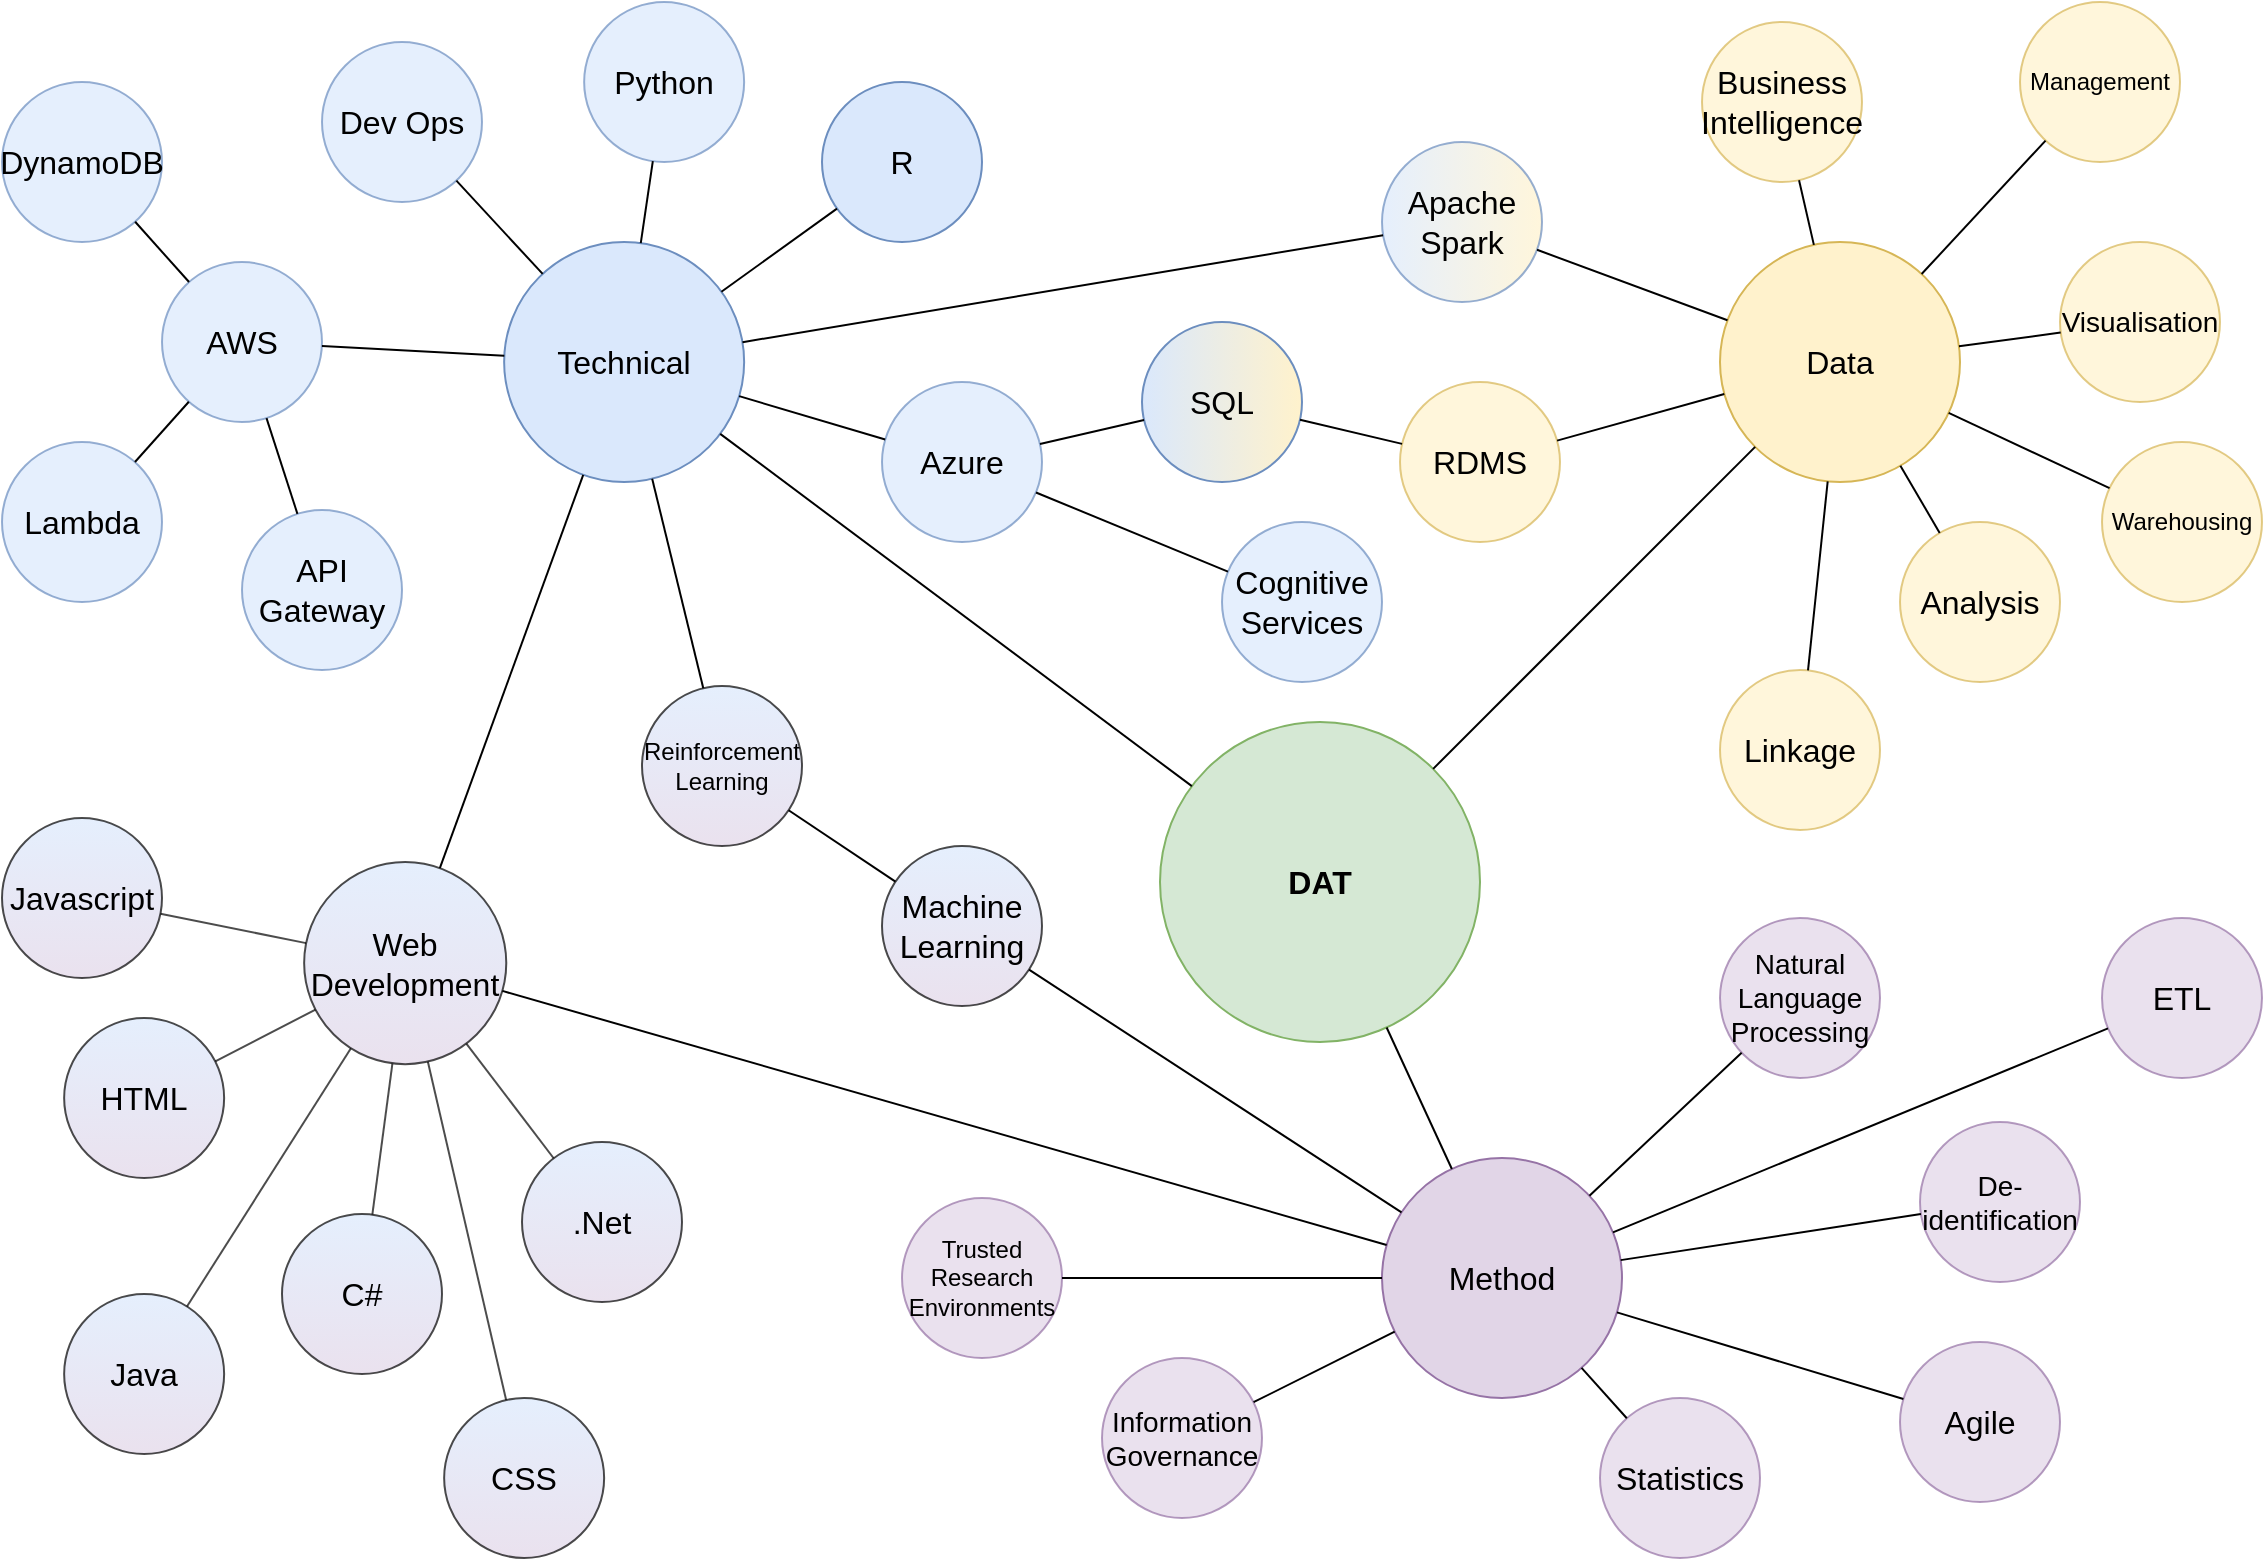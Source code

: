 <mxfile version="21.6.6" type="github">
  <diagram name="Page-1" id="RwiI079AIhKvK0Lc_4Rx">
    <mxGraphModel dx="1434" dy="790" grid="1" gridSize="10" guides="1" tooltips="1" connect="1" arrows="1" fold="1" page="1" pageScale="1" pageWidth="1169" pageHeight="827" math="0" shadow="0">
      <root>
        <mxCell id="0" />
        <mxCell id="1" parent="0" />
        <mxCell id="cw12b3K8NFvBaHwGcll2-1" value="DAT" style="ellipse;whiteSpace=wrap;html=1;aspect=fixed;fillColor=#d5e8d4;strokeColor=#82b366;fontSize=16;fontStyle=1" parent="1" vertex="1">
          <mxGeometry x="599" y="380" width="160" height="160" as="geometry" />
        </mxCell>
        <mxCell id="cw12b3K8NFvBaHwGcll2-2" value="Technical" style="ellipse;whiteSpace=wrap;html=1;aspect=fixed;fillColor=#dae8fc;strokeColor=#6c8ebf;fontSize=16;" parent="1" vertex="1">
          <mxGeometry x="271.07" y="140" width="120" height="120" as="geometry" />
        </mxCell>
        <mxCell id="cw12b3K8NFvBaHwGcll2-3" value="Data" style="ellipse;whiteSpace=wrap;html=1;aspect=fixed;fillColor=#fff2cc;strokeColor=#d6b656;fontSize=16;" parent="1" vertex="1">
          <mxGeometry x="879" y="140" width="120" height="120" as="geometry" />
        </mxCell>
        <mxCell id="cw12b3K8NFvBaHwGcll2-4" value="Method" style="ellipse;whiteSpace=wrap;html=1;aspect=fixed;fillColor=#e1d5e7;strokeColor=#9673a6;fontSize=16;" parent="1" vertex="1">
          <mxGeometry x="710" y="598" width="120" height="120" as="geometry" />
        </mxCell>
        <mxCell id="cw12b3K8NFvBaHwGcll2-5" value="Business&lt;br style=&quot;font-size: 16px;&quot;&gt;Intelligence" style="ellipse;whiteSpace=wrap;html=1;aspect=fixed;fillColor=#fff2cc;strokeColor=#d6b656;opacity=70;fontSize=16;" parent="1" vertex="1">
          <mxGeometry x="870" y="30" width="80" height="80" as="geometry" />
        </mxCell>
        <mxCell id="cw12b3K8NFvBaHwGcll2-6" value="" style="endArrow=none;html=1;rounded=0;fontSize=16;" parent="1" source="cw12b3K8NFvBaHwGcll2-1" target="cw12b3K8NFvBaHwGcll2-3" edge="1">
          <mxGeometry width="50" height="50" relative="1" as="geometry">
            <mxPoint x="869" y="280" as="sourcePoint" />
            <mxPoint x="919" y="230" as="targetPoint" />
          </mxGeometry>
        </mxCell>
        <mxCell id="cw12b3K8NFvBaHwGcll2-7" value="" style="endArrow=none;html=1;rounded=0;fontSize=16;" parent="1" source="cw12b3K8NFvBaHwGcll2-1" target="cw12b3K8NFvBaHwGcll2-2" edge="1">
          <mxGeometry width="50" height="50" relative="1" as="geometry">
            <mxPoint x="869" y="280" as="sourcePoint" />
            <mxPoint x="839" y="230" as="targetPoint" />
          </mxGeometry>
        </mxCell>
        <mxCell id="cw12b3K8NFvBaHwGcll2-8" value="" style="endArrow=none;html=1;rounded=0;fontSize=16;" parent="1" source="cw12b3K8NFvBaHwGcll2-1" target="cw12b3K8NFvBaHwGcll2-4" edge="1">
          <mxGeometry width="50" height="50" relative="1" as="geometry">
            <mxPoint x="810.227" y="450.0" as="sourcePoint" />
            <mxPoint x="1059" y="161.06" as="targetPoint" />
          </mxGeometry>
        </mxCell>
        <mxCell id="cw12b3K8NFvBaHwGcll2-9" value="" style="endArrow=none;html=1;rounded=0;fontSize=16;" parent="1" source="cw12b3K8NFvBaHwGcll2-5" target="cw12b3K8NFvBaHwGcll2-3" edge="1">
          <mxGeometry width="50" height="50" relative="1" as="geometry">
            <mxPoint x="869" y="280" as="sourcePoint" />
            <mxPoint x="919" y="230" as="targetPoint" />
          </mxGeometry>
        </mxCell>
        <mxCell id="cw12b3K8NFvBaHwGcll2-10" value="Analysis" style="ellipse;whiteSpace=wrap;html=1;aspect=fixed;fillColor=#fff2cc;strokeColor=#d6b656;opacity=70;fontSize=16;" parent="1" vertex="1">
          <mxGeometry x="969" y="280" width="80" height="80" as="geometry" />
        </mxCell>
        <mxCell id="cw12b3K8NFvBaHwGcll2-11" value="" style="endArrow=none;html=1;rounded=0;fontSize=16;" parent="1" source="cw12b3K8NFvBaHwGcll2-3" target="cw12b3K8NFvBaHwGcll2-10" edge="1">
          <mxGeometry width="50" height="50" relative="1" as="geometry">
            <mxPoint x="869" y="280" as="sourcePoint" />
            <mxPoint x="919" y="230" as="targetPoint" />
          </mxGeometry>
        </mxCell>
        <mxCell id="cw12b3K8NFvBaHwGcll2-12" value="Linkage" style="ellipse;whiteSpace=wrap;html=1;aspect=fixed;fillColor=#fff2cc;strokeColor=#d6b656;opacity=70;fontSize=16;" parent="1" vertex="1">
          <mxGeometry x="879" y="354" width="80" height="80" as="geometry" />
        </mxCell>
        <mxCell id="cw12b3K8NFvBaHwGcll2-13" value="" style="endArrow=none;html=1;rounded=0;fontSize=16;" parent="1" source="cw12b3K8NFvBaHwGcll2-12" target="cw12b3K8NFvBaHwGcll2-3" edge="1">
          <mxGeometry width="50" height="50" relative="1" as="geometry">
            <mxPoint x="869" y="280" as="sourcePoint" />
            <mxPoint x="919" y="230" as="targetPoint" />
          </mxGeometry>
        </mxCell>
        <mxCell id="cw12b3K8NFvBaHwGcll2-14" value="Management" style="ellipse;whiteSpace=wrap;html=1;aspect=fixed;fillColor=#fff2cc;strokeColor=#d6b656;opacity=70;fontSize=12;" parent="1" vertex="1">
          <mxGeometry x="1029" y="20" width="80" height="80" as="geometry" />
        </mxCell>
        <mxCell id="cw12b3K8NFvBaHwGcll2-15" value="" style="endArrow=none;html=1;rounded=0;fontSize=16;" parent="1" source="cw12b3K8NFvBaHwGcll2-3" target="cw12b3K8NFvBaHwGcll2-14" edge="1">
          <mxGeometry width="50" height="50" relative="1" as="geometry">
            <mxPoint x="869" y="280" as="sourcePoint" />
            <mxPoint x="919" y="230" as="targetPoint" />
          </mxGeometry>
        </mxCell>
        <mxCell id="cw12b3K8NFvBaHwGcll2-16" value="Visualisation" style="ellipse;whiteSpace=wrap;html=1;aspect=fixed;fillColor=#fff2cc;strokeColor=#d6b656;opacity=70;fontSize=14;" parent="1" vertex="1">
          <mxGeometry x="1049" y="140" width="80" height="80" as="geometry" />
        </mxCell>
        <mxCell id="cw12b3K8NFvBaHwGcll2-17" value="" style="endArrow=none;html=1;rounded=0;fontSize=16;" parent="1" source="cw12b3K8NFvBaHwGcll2-3" target="cw12b3K8NFvBaHwGcll2-16" edge="1">
          <mxGeometry width="50" height="50" relative="1" as="geometry">
            <mxPoint x="1069" y="280" as="sourcePoint" />
            <mxPoint x="1119" y="230" as="targetPoint" />
          </mxGeometry>
        </mxCell>
        <mxCell id="cw12b3K8NFvBaHwGcll2-18" value="Warehousing" style="ellipse;whiteSpace=wrap;html=1;aspect=fixed;fillColor=#fff2cc;strokeColor=#d6b656;opacity=70;fontSize=12;" parent="1" vertex="1">
          <mxGeometry x="1070" y="240" width="80" height="80" as="geometry" />
        </mxCell>
        <mxCell id="cw12b3K8NFvBaHwGcll2-19" value="" style="endArrow=none;html=1;rounded=0;fontSize=16;" parent="1" source="cw12b3K8NFvBaHwGcll2-3" target="cw12b3K8NFvBaHwGcll2-18" edge="1">
          <mxGeometry width="50" height="50" relative="1" as="geometry">
            <mxPoint x="1069" y="280" as="sourcePoint" />
            <mxPoint x="1119" y="230" as="targetPoint" />
          </mxGeometry>
        </mxCell>
        <mxCell id="cw12b3K8NFvBaHwGcll2-20" value="RDMS" style="ellipse;whiteSpace=wrap;html=1;aspect=fixed;fillColor=#fff2cc;strokeColor=#d6b656;opacity=70;fontSize=16;" parent="1" vertex="1">
          <mxGeometry x="719" y="210" width="80" height="80" as="geometry" />
        </mxCell>
        <mxCell id="cw12b3K8NFvBaHwGcll2-29" value="" style="endArrow=none;html=1;rounded=0;fontSize=16;" parent="1" source="cw12b3K8NFvBaHwGcll2-3" target="cw12b3K8NFvBaHwGcll2-20" edge="1">
          <mxGeometry width="50" height="50" relative="1" as="geometry">
            <mxPoint x="1069" y="280" as="sourcePoint" />
            <mxPoint x="1119" y="230" as="targetPoint" />
          </mxGeometry>
        </mxCell>
        <mxCell id="cw12b3K8NFvBaHwGcll2-30" value=".Net" style="ellipse;whiteSpace=wrap;html=1;aspect=fixed;fillColor=#dae8fc;gradientColor=#e1d5e7;opacity=70;fontSize=16;" parent="1" vertex="1">
          <mxGeometry x="280" y="590" width="80" height="80" as="geometry" />
        </mxCell>
        <mxCell id="cw12b3K8NFvBaHwGcll2-31" value="" style="endArrow=none;html=1;rounded=0;fontSize=16;fillColor=#dae8fc;gradientColor=#e1d5e7;opacity=70;" parent="1" source="cw12b3K8NFvBaHwGcll2-30" target="cw12b3K8NFvBaHwGcll2-84" edge="1">
          <mxGeometry width="50" height="50" relative="1" as="geometry">
            <mxPoint x="721.07" y="816" as="sourcePoint" />
            <mxPoint x="771.07" y="766" as="targetPoint" />
          </mxGeometry>
        </mxCell>
        <mxCell id="cw12b3K8NFvBaHwGcll2-32" value="AWS" style="ellipse;whiteSpace=wrap;html=1;aspect=fixed;fillColor=#dae8fc;strokeColor=#6c8ebf;opacity=70;fontSize=16;" parent="1" vertex="1">
          <mxGeometry x="100" y="150" width="80" height="80" as="geometry" />
        </mxCell>
        <mxCell id="cw12b3K8NFvBaHwGcll2-33" value="" style="endArrow=none;html=1;rounded=0;fontSize=16;" parent="1" source="cw12b3K8NFvBaHwGcll2-32" target="cw12b3K8NFvBaHwGcll2-2" edge="1">
          <mxGeometry width="50" height="50" relative="1" as="geometry">
            <mxPoint x="401.07" y="130" as="sourcePoint" />
            <mxPoint x="451.07" y="80" as="targetPoint" />
          </mxGeometry>
        </mxCell>
        <mxCell id="cw12b3K8NFvBaHwGcll2-34" value="SQL" style="ellipse;whiteSpace=wrap;html=1;aspect=fixed;gradientDirection=east;fillColor=#dae8fc;strokeColor=#6c8ebf;gradientColor=#fff2cc;fontSize=16;" parent="1" vertex="1">
          <mxGeometry x="590" y="180" width="80" height="80" as="geometry" />
        </mxCell>
        <mxCell id="cw12b3K8NFvBaHwGcll2-36" value="" style="endArrow=none;html=1;rounded=0;fontSize=16;" parent="1" source="cw12b3K8NFvBaHwGcll2-34" target="cw12b3K8NFvBaHwGcll2-20" edge="1">
          <mxGeometry width="50" height="50" relative="1" as="geometry">
            <mxPoint x="722" y="180" as="sourcePoint" />
            <mxPoint x="772" y="130" as="targetPoint" />
          </mxGeometry>
        </mxCell>
        <mxCell id="cw12b3K8NFvBaHwGcll2-37" value="Apache&lt;br style=&quot;font-size: 16px;&quot;&gt;Spark" style="ellipse;whiteSpace=wrap;html=1;aspect=fixed;fillColor=#dae8fc;strokeColor=#6c8ebf;opacity=70;gradientDirection=east;gradientColor=#fff2cc;fontSize=16;" parent="1" vertex="1">
          <mxGeometry x="710" y="90" width="80" height="80" as="geometry" />
        </mxCell>
        <mxCell id="cw12b3K8NFvBaHwGcll2-38" value="" style="endArrow=none;html=1;rounded=0;fontSize=16;" parent="1" source="cw12b3K8NFvBaHwGcll2-37" target="cw12b3K8NFvBaHwGcll2-2" edge="1">
          <mxGeometry width="50" height="50" relative="1" as="geometry">
            <mxPoint x="491.07" y="130" as="sourcePoint" />
            <mxPoint x="541.07" y="80" as="targetPoint" />
          </mxGeometry>
        </mxCell>
        <mxCell id="cw12b3K8NFvBaHwGcll2-39" value="API&lt;br style=&quot;font-size: 16px;&quot;&gt;Gateway" style="ellipse;whiteSpace=wrap;html=1;aspect=fixed;fillColor=#dae8fc;strokeColor=#6c8ebf;opacity=70;fontSize=16;" parent="1" vertex="1">
          <mxGeometry x="140" y="274" width="80" height="80" as="geometry" />
        </mxCell>
        <mxCell id="cw12b3K8NFvBaHwGcll2-40" value="" style="endArrow=none;html=1;rounded=0;fontSize=16;" parent="1" source="cw12b3K8NFvBaHwGcll2-32" target="cw12b3K8NFvBaHwGcll2-39" edge="1">
          <mxGeometry width="50" height="50" relative="1" as="geometry">
            <mxPoint x="621.07" y="250" as="sourcePoint" />
            <mxPoint x="671.07" y="200" as="targetPoint" />
          </mxGeometry>
        </mxCell>
        <mxCell id="cw12b3K8NFvBaHwGcll2-41" value="C#" style="ellipse;whiteSpace=wrap;html=1;aspect=fixed;fillColor=#dae8fc;gradientColor=#e1d5e7;opacity=70;fontSize=16;" parent="1" vertex="1">
          <mxGeometry x="160" y="626" width="80" height="80" as="geometry" />
        </mxCell>
        <mxCell id="cw12b3K8NFvBaHwGcll2-42" value="" style="endArrow=none;html=1;rounded=0;fontSize=16;fillColor=#dae8fc;gradientColor=#e1d5e7;opacity=70;" parent="1" source="cw12b3K8NFvBaHwGcll2-84" target="cw12b3K8NFvBaHwGcll2-41" edge="1">
          <mxGeometry width="50" height="50" relative="1" as="geometry">
            <mxPoint x="861.07" y="816" as="sourcePoint" />
            <mxPoint x="911.07" y="766" as="targetPoint" />
          </mxGeometry>
        </mxCell>
        <mxCell id="cw12b3K8NFvBaHwGcll2-43" value="Cognitive Services" style="ellipse;whiteSpace=wrap;html=1;aspect=fixed;fillColor=#dae8fc;strokeColor=#6c8ebf;opacity=70;fontSize=16;" parent="1" vertex="1">
          <mxGeometry x="630" y="280" width="80" height="80" as="geometry" />
        </mxCell>
        <mxCell id="cw12b3K8NFvBaHwGcll2-44" value="Azure" style="ellipse;whiteSpace=wrap;html=1;aspect=fixed;fillColor=#dae8fc;strokeColor=#6c8ebf;opacity=70;fontSize=16;" parent="1" vertex="1">
          <mxGeometry x="460" y="210" width="80" height="80" as="geometry" />
        </mxCell>
        <mxCell id="cw12b3K8NFvBaHwGcll2-45" value="" style="endArrow=none;html=1;rounded=0;fontSize=16;" parent="1" source="cw12b3K8NFvBaHwGcll2-44" target="cw12b3K8NFvBaHwGcll2-2" edge="1">
          <mxGeometry width="50" height="50" relative="1" as="geometry">
            <mxPoint x="469" y="210" as="sourcePoint" />
            <mxPoint x="519" y="160" as="targetPoint" />
          </mxGeometry>
        </mxCell>
        <mxCell id="cw12b3K8NFvBaHwGcll2-46" value="" style="endArrow=none;html=1;rounded=0;fontSize=16;" parent="1" source="cw12b3K8NFvBaHwGcll2-43" target="cw12b3K8NFvBaHwGcll2-44" edge="1">
          <mxGeometry width="50" height="50" relative="1" as="geometry">
            <mxPoint x="469" y="210" as="sourcePoint" />
            <mxPoint x="519" y="160" as="targetPoint" />
          </mxGeometry>
        </mxCell>
        <mxCell id="cw12b3K8NFvBaHwGcll2-47" value="CSS" style="ellipse;whiteSpace=wrap;html=1;aspect=fixed;fillColor=#dae8fc;gradientColor=#e1d5e7;opacity=70;fontSize=16;" parent="1" vertex="1">
          <mxGeometry x="241.07" y="718" width="80" height="80" as="geometry" />
        </mxCell>
        <mxCell id="cw12b3K8NFvBaHwGcll2-48" value="" style="endArrow=none;html=1;rounded=0;fontSize=16;fillColor=#dae8fc;gradientColor=#e1d5e7;opacity=70;" parent="1" source="cw12b3K8NFvBaHwGcll2-47" target="cw12b3K8NFvBaHwGcll2-84" edge="1">
          <mxGeometry width="50" height="50" relative="1" as="geometry">
            <mxPoint x="861.07" y="816" as="sourcePoint" />
            <mxPoint x="911.07" y="766" as="targetPoint" />
          </mxGeometry>
        </mxCell>
        <mxCell id="cw12b3K8NFvBaHwGcll2-49" value="Dev Ops" style="ellipse;whiteSpace=wrap;html=1;aspect=fixed;fillColor=#dae8fc;strokeColor=#6c8ebf;opacity=70;fontSize=16;" parent="1" vertex="1">
          <mxGeometry x="180" y="40" width="80" height="80" as="geometry" />
        </mxCell>
        <mxCell id="cw12b3K8NFvBaHwGcll2-50" value="" style="endArrow=none;html=1;rounded=0;fontSize=16;" parent="1" source="cw12b3K8NFvBaHwGcll2-49" target="cw12b3K8NFvBaHwGcll2-2" edge="1">
          <mxGeometry width="50" height="50" relative="1" as="geometry">
            <mxPoint x="431.07" y="130" as="sourcePoint" />
            <mxPoint x="481.07" y="80" as="targetPoint" />
          </mxGeometry>
        </mxCell>
        <mxCell id="cw12b3K8NFvBaHwGcll2-51" value="DynamoDB" style="ellipse;whiteSpace=wrap;html=1;aspect=fixed;fillColor=#dae8fc;strokeColor=#6c8ebf;opacity=70;fontSize=16;" parent="1" vertex="1">
          <mxGeometry x="20" y="60" width="80" height="80" as="geometry" />
        </mxCell>
        <mxCell id="cw12b3K8NFvBaHwGcll2-52" value="" style="endArrow=none;html=1;rounded=0;fontSize=16;" parent="1" source="cw12b3K8NFvBaHwGcll2-32" target="cw12b3K8NFvBaHwGcll2-51" edge="1">
          <mxGeometry width="50" height="50" relative="1" as="geometry">
            <mxPoint x="691.07" y="250" as="sourcePoint" />
            <mxPoint x="741.07" y="200" as="targetPoint" />
          </mxGeometry>
        </mxCell>
        <mxCell id="cw12b3K8NFvBaHwGcll2-53" value="HTML" style="ellipse;whiteSpace=wrap;html=1;aspect=fixed;fillColor=#dae8fc;gradientColor=#e1d5e7;opacity=70;fontSize=16;" parent="1" vertex="1">
          <mxGeometry x="51.07" y="528" width="80" height="80" as="geometry" />
        </mxCell>
        <mxCell id="cw12b3K8NFvBaHwGcll2-54" value="" style="endArrow=none;html=1;rounded=0;fontSize=16;" parent="1" source="cw12b3K8NFvBaHwGcll2-84" target="cw12b3K8NFvBaHwGcll2-2" edge="1">
          <mxGeometry width="50" height="50" relative="1" as="geometry">
            <mxPoint x="539" y="280" as="sourcePoint" />
            <mxPoint x="589" y="230" as="targetPoint" />
          </mxGeometry>
        </mxCell>
        <mxCell id="cw12b3K8NFvBaHwGcll2-55" value="Java" style="ellipse;whiteSpace=wrap;html=1;aspect=fixed;fillColor=#dae8fc;gradientColor=#e1d5e7;opacity=70;fontSize=16;" parent="1" vertex="1">
          <mxGeometry x="51.07" y="666" width="80" height="80" as="geometry" />
        </mxCell>
        <mxCell id="cw12b3K8NFvBaHwGcll2-56" value="Javascript" style="ellipse;whiteSpace=wrap;html=1;aspect=fixed;fillColor=#dae8fc;gradientColor=#e1d5e7;opacity=70;fontSize=16;" parent="1" vertex="1">
          <mxGeometry x="20" y="428" width="80" height="80" as="geometry" />
        </mxCell>
        <mxCell id="cw12b3K8NFvBaHwGcll2-57" value="" style="endArrow=none;html=1;rounded=0;fontSize=16;fillColor=#dae8fc;gradientColor=#e1d5e7;opacity=70;" parent="1" source="cw12b3K8NFvBaHwGcll2-55" target="cw12b3K8NFvBaHwGcll2-84" edge="1">
          <mxGeometry width="50" height="50" relative="1" as="geometry">
            <mxPoint x="671.07" y="816" as="sourcePoint" />
            <mxPoint x="721.07" y="766" as="targetPoint" />
          </mxGeometry>
        </mxCell>
        <mxCell id="cw12b3K8NFvBaHwGcll2-58" value="" style="endArrow=none;html=1;rounded=0;opacity=70;fontSize=16;" parent="1" source="cw12b3K8NFvBaHwGcll2-56" target="cw12b3K8NFvBaHwGcll2-84" edge="1">
          <mxGeometry width="50" height="50" relative="1" as="geometry">
            <mxPoint x="204.561" y="527.872" as="sourcePoint" />
            <mxPoint x="721.07" y="766" as="targetPoint" />
          </mxGeometry>
        </mxCell>
        <mxCell id="cw12b3K8NFvBaHwGcll2-59" value="Lambda" style="ellipse;whiteSpace=wrap;html=1;aspect=fixed;fillColor=#dae8fc;strokeColor=#6c8ebf;opacity=70;fontSize=16;" parent="1" vertex="1">
          <mxGeometry x="20.0" y="240" width="80" height="80" as="geometry" />
        </mxCell>
        <mxCell id="cw12b3K8NFvBaHwGcll2-60" value="" style="endArrow=none;html=1;rounded=0;fontSize=16;" parent="1" source="cw12b3K8NFvBaHwGcll2-59" target="cw12b3K8NFvBaHwGcll2-32" edge="1">
          <mxGeometry width="50" height="50" relative="1" as="geometry">
            <mxPoint x="661.07" y="250" as="sourcePoint" />
            <mxPoint x="711.07" y="200" as="targetPoint" />
          </mxGeometry>
        </mxCell>
        <mxCell id="cw12b3K8NFvBaHwGcll2-61" value="Python" style="ellipse;whiteSpace=wrap;html=1;aspect=fixed;gradientDirection=east;fillColor=#dae8fc;strokeColor=#6c8ebf;gradientColor=none;opacity=70;fontSize=16;" parent="1" vertex="1">
          <mxGeometry x="311.07" y="20" width="80" height="80" as="geometry" />
        </mxCell>
        <mxCell id="cw12b3K8NFvBaHwGcll2-62" value="" style="endArrow=none;html=1;rounded=0;fontSize=16;" parent="1" source="cw12b3K8NFvBaHwGcll2-2" target="cw12b3K8NFvBaHwGcll2-61" edge="1">
          <mxGeometry width="50" height="50" relative="1" as="geometry">
            <mxPoint x="769" y="280" as="sourcePoint" />
            <mxPoint x="819" y="230" as="targetPoint" />
          </mxGeometry>
        </mxCell>
        <mxCell id="cw12b3K8NFvBaHwGcll2-63" value="R" style="ellipse;whiteSpace=wrap;html=1;aspect=fixed;gradientDirection=east;fillColor=#dae8fc;strokeColor=#6c8ebf;gradientColor=none;fontSize=16;" parent="1" vertex="1">
          <mxGeometry x="430" y="60" width="80" height="80" as="geometry" />
        </mxCell>
        <mxCell id="cw12b3K8NFvBaHwGcll2-64" value="" style="endArrow=none;html=1;rounded=0;fontSize=16;" parent="1" source="cw12b3K8NFvBaHwGcll2-63" target="cw12b3K8NFvBaHwGcll2-2" edge="1">
          <mxGeometry width="50" height="50" relative="1" as="geometry">
            <mxPoint x="769" y="280" as="sourcePoint" />
            <mxPoint x="819" y="230" as="targetPoint" />
          </mxGeometry>
        </mxCell>
        <mxCell id="cw12b3K8NFvBaHwGcll2-65" value="Reinforcement Learning" style="ellipse;whiteSpace=wrap;html=1;aspect=fixed;fillColor=#dae8fc;gradientColor=#e1d5e7;opacity=70;fontSize=12;" parent="1" vertex="1">
          <mxGeometry x="340" y="362" width="80" height="80" as="geometry" />
        </mxCell>
        <mxCell id="cw12b3K8NFvBaHwGcll2-66" value="" style="endArrow=none;html=1;rounded=0;fontSize=16;" parent="1" source="cw12b3K8NFvBaHwGcll2-65" target="cw12b3K8NFvBaHwGcll2-2" edge="1">
          <mxGeometry width="50" height="50" relative="1" as="geometry">
            <mxPoint x="498.998" y="326.097" as="sourcePoint" />
            <mxPoint x="891.07" y="150" as="targetPoint" />
          </mxGeometry>
        </mxCell>
        <mxCell id="cw12b3K8NFvBaHwGcll2-67" value="Agile" style="ellipse;whiteSpace=wrap;html=1;aspect=fixed;fillColor=#e1d5e7;strokeColor=#9673a6;opacity=70;fontSize=16;" parent="1" vertex="1">
          <mxGeometry x="969" y="690" width="80" height="80" as="geometry" />
        </mxCell>
        <mxCell id="cw12b3K8NFvBaHwGcll2-68" value="" style="endArrow=none;html=1;rounded=0;fontSize=16;" parent="1" source="cw12b3K8NFvBaHwGcll2-4" target="cw12b3K8NFvBaHwGcll2-67" edge="1">
          <mxGeometry width="50" height="50" relative="1" as="geometry">
            <mxPoint x="909" y="711.06" as="sourcePoint" />
            <mxPoint x="959" y="661.06" as="targetPoint" />
          </mxGeometry>
        </mxCell>
        <mxCell id="cw12b3K8NFvBaHwGcll2-69" value="De-identification" style="ellipse;whiteSpace=wrap;html=1;aspect=fixed;fillColor=#e1d5e7;strokeColor=#9673a6;opacity=70;fontSize=14;" parent="1" vertex="1">
          <mxGeometry x="979" y="580" width="80" height="80" as="geometry" />
        </mxCell>
        <mxCell id="cw12b3K8NFvBaHwGcll2-70" value="" style="endArrow=none;html=1;rounded=0;fontSize=16;" parent="1" source="cw12b3K8NFvBaHwGcll2-4" target="cw12b3K8NFvBaHwGcll2-69" edge="1">
          <mxGeometry width="50" height="50" relative="1" as="geometry">
            <mxPoint x="909" y="711.06" as="sourcePoint" />
            <mxPoint x="959" y="661.06" as="targetPoint" />
          </mxGeometry>
        </mxCell>
        <mxCell id="cw12b3K8NFvBaHwGcll2-71" value="ETL" style="ellipse;whiteSpace=wrap;html=1;aspect=fixed;fillColor=#e1d5e7;strokeColor=#9673a6;opacity=70;fontSize=16;" parent="1" vertex="1">
          <mxGeometry x="1070" y="478" width="80" height="80" as="geometry" />
        </mxCell>
        <mxCell id="cw12b3K8NFvBaHwGcll2-72" value="" style="endArrow=none;html=1;rounded=0;fontSize=16;" parent="1" source="cw12b3K8NFvBaHwGcll2-71" target="cw12b3K8NFvBaHwGcll2-4" edge="1">
          <mxGeometry width="50" height="50" relative="1" as="geometry">
            <mxPoint x="909" y="711.06" as="sourcePoint" />
            <mxPoint x="959" y="661.06" as="targetPoint" />
          </mxGeometry>
        </mxCell>
        <mxCell id="cw12b3K8NFvBaHwGcll2-73" value="Information Governance" style="ellipse;whiteSpace=wrap;html=1;aspect=fixed;fillColor=#e1d5e7;strokeColor=#9673a6;opacity=70;fontSize=14;" parent="1" vertex="1">
          <mxGeometry x="570" y="698" width="80" height="80" as="geometry" />
        </mxCell>
        <mxCell id="cw12b3K8NFvBaHwGcll2-74" value="" style="endArrow=none;html=1;rounded=0;fontSize=16;" parent="1" source="cw12b3K8NFvBaHwGcll2-73" target="cw12b3K8NFvBaHwGcll2-4" edge="1">
          <mxGeometry width="50" height="50" relative="1" as="geometry">
            <mxPoint x="909" y="711.06" as="sourcePoint" />
            <mxPoint x="959" y="661.06" as="targetPoint" />
          </mxGeometry>
        </mxCell>
        <mxCell id="cw12b3K8NFvBaHwGcll2-75" value="Machine Learning" style="ellipse;whiteSpace=wrap;html=1;aspect=fixed;gradientColor=#e1d5e7;fillColor=#dae8fc;opacity=70;fontSize=16;" parent="1" vertex="1">
          <mxGeometry x="460" y="442" width="80" height="80" as="geometry" />
        </mxCell>
        <mxCell id="cw12b3K8NFvBaHwGcll2-76" value="" style="endArrow=none;html=1;rounded=0;fontSize=16;" parent="1" source="cw12b3K8NFvBaHwGcll2-4" target="cw12b3K8NFvBaHwGcll2-75" edge="1">
          <mxGeometry width="50" height="50" relative="1" as="geometry">
            <mxPoint x="769" y="780" as="sourcePoint" />
            <mxPoint x="819" y="730" as="targetPoint" />
          </mxGeometry>
        </mxCell>
        <mxCell id="cw12b3K8NFvBaHwGcll2-77" value="" style="endArrow=none;html=1;rounded=0;fontSize=16;" parent="1" source="cw12b3K8NFvBaHwGcll2-65" target="cw12b3K8NFvBaHwGcll2-75" edge="1">
          <mxGeometry width="50" height="50" relative="1" as="geometry">
            <mxPoint x="769" y="780" as="sourcePoint" />
            <mxPoint x="819" y="730" as="targetPoint" />
          </mxGeometry>
        </mxCell>
        <mxCell id="cw12b3K8NFvBaHwGcll2-78" value="Natural Language Processing" style="ellipse;whiteSpace=wrap;html=1;aspect=fixed;fillColor=#e1d5e7;strokeColor=#9673a6;opacity=70;fontSize=14;" parent="1" vertex="1">
          <mxGeometry x="879" y="478" width="80" height="80" as="geometry" />
        </mxCell>
        <mxCell id="cw12b3K8NFvBaHwGcll2-79" value="" style="endArrow=none;html=1;rounded=0;fontSize=16;" parent="1" source="cw12b3K8NFvBaHwGcll2-78" target="cw12b3K8NFvBaHwGcll2-4" edge="1">
          <mxGeometry width="50" height="50" relative="1" as="geometry">
            <mxPoint x="909" y="711.06" as="sourcePoint" />
            <mxPoint x="959" y="661.06" as="targetPoint" />
          </mxGeometry>
        </mxCell>
        <mxCell id="cw12b3K8NFvBaHwGcll2-80" value="Statistics" style="ellipse;whiteSpace=wrap;html=1;aspect=fixed;fillColor=#e1d5e7;strokeColor=#9673a6;opacity=70;fontSize=16;" parent="1" vertex="1">
          <mxGeometry x="819" y="718" width="80" height="80" as="geometry" />
        </mxCell>
        <mxCell id="cw12b3K8NFvBaHwGcll2-81" value="" style="endArrow=none;html=1;rounded=0;fontSize=16;" parent="1" source="cw12b3K8NFvBaHwGcll2-4" target="cw12b3K8NFvBaHwGcll2-80" edge="1">
          <mxGeometry width="50" height="50" relative="1" as="geometry">
            <mxPoint x="909" y="711.06" as="sourcePoint" />
            <mxPoint x="959" y="661.06" as="targetPoint" />
          </mxGeometry>
        </mxCell>
        <mxCell id="cw12b3K8NFvBaHwGcll2-82" value="Trusted Research Environments" style="ellipse;whiteSpace=wrap;html=1;aspect=fixed;fillColor=#e1d5e7;strokeColor=#9673a6;opacity=70;fontSize=12;" parent="1" vertex="1">
          <mxGeometry x="470" y="618" width="80" height="80" as="geometry" />
        </mxCell>
        <mxCell id="cw12b3K8NFvBaHwGcll2-83" value="" style="endArrow=none;html=1;rounded=0;fontSize=16;" parent="1" source="cw12b3K8NFvBaHwGcll2-4" target="cw12b3K8NFvBaHwGcll2-82" edge="1">
          <mxGeometry width="50" height="50" relative="1" as="geometry">
            <mxPoint x="909" y="711.06" as="sourcePoint" />
            <mxPoint x="959" y="661.06" as="targetPoint" />
          </mxGeometry>
        </mxCell>
        <mxCell id="cw12b3K8NFvBaHwGcll2-84" value="Web Development" style="ellipse;whiteSpace=wrap;html=1;aspect=fixed;fillColor=#dae8fc;gradientColor=#e1d5e7;opacity=70;fontSize=16;" parent="1" vertex="1">
          <mxGeometry x="171.07" y="450" width="101.07" height="101.07" as="geometry" />
        </mxCell>
        <mxCell id="cw12b3K8NFvBaHwGcll2-85" value="" style="endArrow=none;html=1;rounded=0;fontSize=16;" parent="1" source="cw12b3K8NFvBaHwGcll2-84" target="cw12b3K8NFvBaHwGcll2-4" edge="1">
          <mxGeometry width="50" height="50" relative="1" as="geometry">
            <mxPoint x="769" y="780" as="sourcePoint" />
            <mxPoint x="819" y="730" as="targetPoint" />
          </mxGeometry>
        </mxCell>
        <mxCell id="cw12b3K8NFvBaHwGcll2-87" value="" style="endArrow=none;html=1;rounded=0;fontSize=16;fillColor=#dae8fc;gradientColor=#e1d5e7;opacity=70;" parent="1" source="cw12b3K8NFvBaHwGcll2-84" target="cw12b3K8NFvBaHwGcll2-53" edge="1">
          <mxGeometry width="50" height="50" relative="1" as="geometry">
            <mxPoint x="911.07" y="966" as="sourcePoint" />
            <mxPoint x="961.07" y="916" as="targetPoint" />
          </mxGeometry>
        </mxCell>
        <mxCell id="cw12b3K8NFvBaHwGcll2-90" value="" style="endArrow=none;html=1;rounded=0;fontSize=16;" parent="1" source="cw12b3K8NFvBaHwGcll2-44" target="cw12b3K8NFvBaHwGcll2-34" edge="1">
          <mxGeometry width="50" height="50" relative="1" as="geometry">
            <mxPoint x="389" y="450" as="sourcePoint" />
            <mxPoint x="439" y="400" as="targetPoint" />
          </mxGeometry>
        </mxCell>
        <mxCell id="res4liufjP142V7Sd3_B-16" value="" style="endArrow=none;html=1;rounded=0;fontSize=16;" edge="1" parent="1" source="cw12b3K8NFvBaHwGcll2-3" target="cw12b3K8NFvBaHwGcll2-37">
          <mxGeometry width="50" height="50" relative="1" as="geometry">
            <mxPoint x="260" y="520" as="sourcePoint" />
            <mxPoint x="310" y="470" as="targetPoint" />
          </mxGeometry>
        </mxCell>
      </root>
    </mxGraphModel>
  </diagram>
</mxfile>
